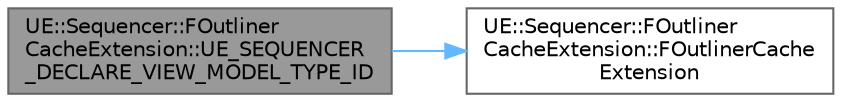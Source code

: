 digraph "UE::Sequencer::FOutlinerCacheExtension::UE_SEQUENCER_DECLARE_VIEW_MODEL_TYPE_ID"
{
 // INTERACTIVE_SVG=YES
 // LATEX_PDF_SIZE
  bgcolor="transparent";
  edge [fontname=Helvetica,fontsize=10,labelfontname=Helvetica,labelfontsize=10];
  node [fontname=Helvetica,fontsize=10,shape=box,height=0.2,width=0.4];
  rankdir="LR";
  Node1 [id="Node000001",label="UE::Sequencer::FOutliner\lCacheExtension::UE_SEQUENCER\l_DECLARE_VIEW_MODEL_TYPE_ID",height=0.2,width=0.4,color="gray40", fillcolor="grey60", style="filled", fontcolor="black",tooltip=" "];
  Node1 -> Node2 [id="edge1_Node000001_Node000002",color="steelblue1",style="solid",tooltip=" "];
  Node2 [id="Node000002",label="UE::Sequencer::FOutliner\lCacheExtension::FOutlinerCache\lExtension",height=0.2,width=0.4,color="grey40", fillcolor="white", style="filled",URL="$d3/d02/classUE_1_1Sequencer_1_1FOutlinerCacheExtension.html#ae78b649a003d3c4a93e01dcb077e240f",tooltip=" "];
}

